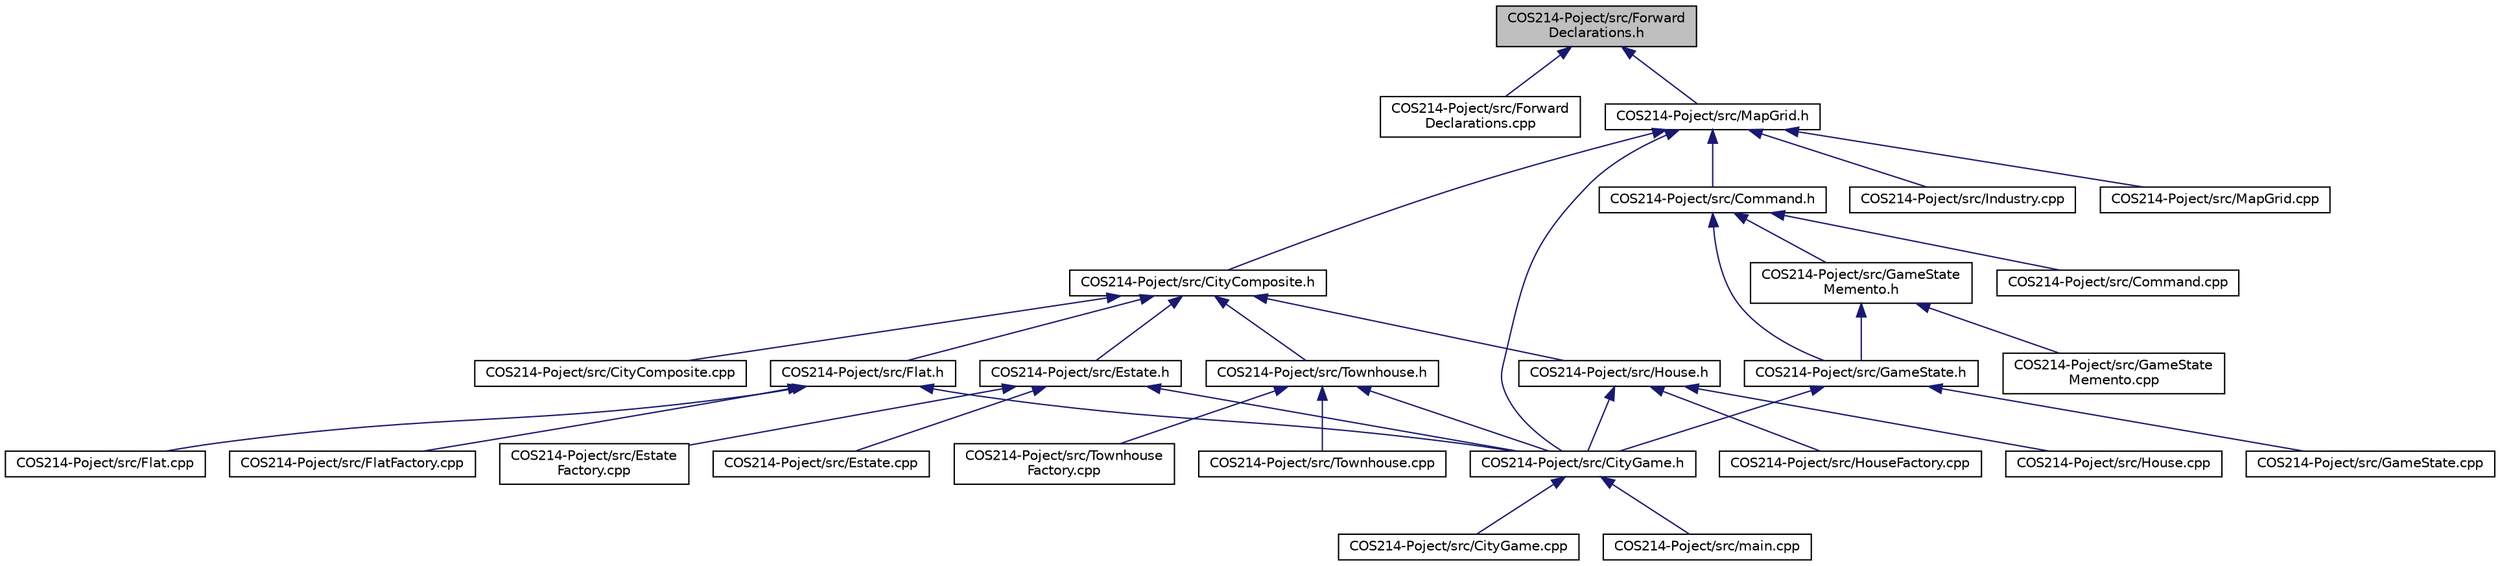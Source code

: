 digraph "COS214-Poject/src/ForwardDeclarations.h"
{
 // LATEX_PDF_SIZE
  edge [fontname="Helvetica",fontsize="10",labelfontname="Helvetica",labelfontsize="10"];
  node [fontname="Helvetica",fontsize="10",shape=record];
  Node1 [label="COS214-Poject/src/Forward\lDeclarations.h",height=0.2,width=0.4,color="black", fillcolor="grey75", style="filled", fontcolor="black",tooltip=" "];
  Node1 -> Node2 [dir="back",color="midnightblue",fontsize="10",style="solid"];
  Node2 [label="COS214-Poject/src/Forward\lDeclarations.cpp",height=0.2,width=0.4,color="black", fillcolor="white", style="filled",URL="$ForwardDeclarations_8cpp.html",tooltip=" "];
  Node1 -> Node3 [dir="back",color="midnightblue",fontsize="10",style="solid"];
  Node3 [label="COS214-Poject/src/MapGrid.h",height=0.2,width=0.4,color="black", fillcolor="white", style="filled",URL="$MapGrid_8h.html",tooltip=" "];
  Node3 -> Node4 [dir="back",color="midnightblue",fontsize="10",style="solid"];
  Node4 [label="COS214-Poject/src/CityComposite.h",height=0.2,width=0.4,color="black", fillcolor="white", style="filled",URL="$CityComposite_8h.html",tooltip="Defines the CityComposite class, which represents a composite structure containing multiple city zone..."];
  Node4 -> Node5 [dir="back",color="midnightblue",fontsize="10",style="solid"];
  Node5 [label="COS214-Poject/src/CityComposite.cpp",height=0.2,width=0.4,color="black", fillcolor="white", style="filled",URL="$CityComposite_8cpp.html",tooltip="Implementation of the CityComposite class, which manages zones, happiness, and tax adjustments for th..."];
  Node4 -> Node6 [dir="back",color="midnightblue",fontsize="10",style="solid"];
  Node6 [label="COS214-Poject/src/Estate.h",height=0.2,width=0.4,color="black", fillcolor="white", style="filled",URL="$Estate_8h.html",tooltip=" "];
  Node6 -> Node7 [dir="back",color="midnightblue",fontsize="10",style="solid"];
  Node7 [label="COS214-Poject/src/CityGame.h",height=0.2,width=0.4,color="black", fillcolor="white", style="filled",URL="$CityGame_8h.html",tooltip=" "];
  Node7 -> Node8 [dir="back",color="midnightblue",fontsize="10",style="solid"];
  Node8 [label="COS214-Poject/src/CityGame.cpp",height=0.2,width=0.4,color="black", fillcolor="white", style="filled",URL="$CityGame_8cpp.html",tooltip=" "];
  Node7 -> Node9 [dir="back",color="midnightblue",fontsize="10",style="solid"];
  Node9 [label="COS214-Poject/src/main.cpp",height=0.2,width=0.4,color="black", fillcolor="white", style="filled",URL="$main_8cpp.html",tooltip=" "];
  Node6 -> Node10 [dir="back",color="midnightblue",fontsize="10",style="solid"];
  Node10 [label="COS214-Poject/src/Estate.cpp",height=0.2,width=0.4,color="black", fillcolor="white", style="filled",URL="$Estate_8cpp.html",tooltip=" "];
  Node6 -> Node11 [dir="back",color="midnightblue",fontsize="10",style="solid"];
  Node11 [label="COS214-Poject/src/Estate\lFactory.cpp",height=0.2,width=0.4,color="black", fillcolor="white", style="filled",URL="$EstateFactory_8cpp.html",tooltip=" "];
  Node4 -> Node12 [dir="back",color="midnightblue",fontsize="10",style="solid"];
  Node12 [label="COS214-Poject/src/Flat.h",height=0.2,width=0.4,color="black", fillcolor="white", style="filled",URL="$Flat_8h.html",tooltip=" "];
  Node12 -> Node7 [dir="back",color="midnightblue",fontsize="10",style="solid"];
  Node12 -> Node13 [dir="back",color="midnightblue",fontsize="10",style="solid"];
  Node13 [label="COS214-Poject/src/Flat.cpp",height=0.2,width=0.4,color="black", fillcolor="white", style="filled",URL="$Flat_8cpp.html",tooltip=" "];
  Node12 -> Node14 [dir="back",color="midnightblue",fontsize="10",style="solid"];
  Node14 [label="COS214-Poject/src/FlatFactory.cpp",height=0.2,width=0.4,color="black", fillcolor="white", style="filled",URL="$FlatFactory_8cpp.html",tooltip=" "];
  Node4 -> Node15 [dir="back",color="midnightblue",fontsize="10",style="solid"];
  Node15 [label="COS214-Poject/src/House.h",height=0.2,width=0.4,color="black", fillcolor="white", style="filled",URL="$House_8h.html",tooltip="Header file for the House class, representing a residential building."];
  Node15 -> Node7 [dir="back",color="midnightblue",fontsize="10",style="solid"];
  Node15 -> Node16 [dir="back",color="midnightblue",fontsize="10",style="solid"];
  Node16 [label="COS214-Poject/src/House.cpp",height=0.2,width=0.4,color="black", fillcolor="white", style="filled",URL="$House_8cpp.html",tooltip=" "];
  Node15 -> Node17 [dir="back",color="midnightblue",fontsize="10",style="solid"];
  Node17 [label="COS214-Poject/src/HouseFactory.cpp",height=0.2,width=0.4,color="black", fillcolor="white", style="filled",URL="$HouseFactory_8cpp.html",tooltip=" "];
  Node4 -> Node18 [dir="back",color="midnightblue",fontsize="10",style="solid"];
  Node18 [label="COS214-Poject/src/Townhouse.h",height=0.2,width=0.4,color="black", fillcolor="white", style="filled",URL="$Townhouse_8h.html",tooltip=" "];
  Node18 -> Node7 [dir="back",color="midnightblue",fontsize="10",style="solid"];
  Node18 -> Node19 [dir="back",color="midnightblue",fontsize="10",style="solid"];
  Node19 [label="COS214-Poject/src/Townhouse.cpp",height=0.2,width=0.4,color="black", fillcolor="white", style="filled",URL="$Townhouse_8cpp.html",tooltip=" "];
  Node18 -> Node20 [dir="back",color="midnightblue",fontsize="10",style="solid"];
  Node20 [label="COS214-Poject/src/Townhouse\lFactory.cpp",height=0.2,width=0.4,color="black", fillcolor="white", style="filled",URL="$TownhouseFactory_8cpp.html",tooltip=" "];
  Node3 -> Node7 [dir="back",color="midnightblue",fontsize="10",style="solid"];
  Node3 -> Node21 [dir="back",color="midnightblue",fontsize="10",style="solid"];
  Node21 [label="COS214-Poject/src/Command.h",height=0.2,width=0.4,color="black", fillcolor="white", style="filled",URL="$Command_8h.html",tooltip=" "];
  Node21 -> Node22 [dir="back",color="midnightblue",fontsize="10",style="solid"];
  Node22 [label="COS214-Poject/src/Command.cpp",height=0.2,width=0.4,color="black", fillcolor="white", style="filled",URL="$Command_8cpp.html",tooltip="Implementation of the Command interface and its concrete classes for executing and undoing actions on..."];
  Node21 -> Node23 [dir="back",color="midnightblue",fontsize="10",style="solid"];
  Node23 [label="COS214-Poject/src/GameState.h",height=0.2,width=0.4,color="black", fillcolor="white", style="filled",URL="$GameState_8h.html",tooltip=" "];
  Node23 -> Node7 [dir="back",color="midnightblue",fontsize="10",style="solid"];
  Node23 -> Node24 [dir="back",color="midnightblue",fontsize="10",style="solid"];
  Node24 [label="COS214-Poject/src/GameState.cpp",height=0.2,width=0.4,color="black", fillcolor="white", style="filled",URL="$GameState_8cpp.html",tooltip="Implementation of the GameState class for managing game states and command history."];
  Node21 -> Node25 [dir="back",color="midnightblue",fontsize="10",style="solid"];
  Node25 [label="COS214-Poject/src/GameState\lMemento.h",height=0.2,width=0.4,color="black", fillcolor="white", style="filled",URL="$GameStateMemento_8h.html",tooltip=" "];
  Node25 -> Node23 [dir="back",color="midnightblue",fontsize="10",style="solid"];
  Node25 -> Node26 [dir="back",color="midnightblue",fontsize="10",style="solid"];
  Node26 [label="COS214-Poject/src/GameState\lMemento.cpp",height=0.2,width=0.4,color="black", fillcolor="white", style="filled",URL="$GameStateMemento_8cpp.html",tooltip=" "];
  Node3 -> Node27 [dir="back",color="midnightblue",fontsize="10",style="solid"];
  Node27 [label="COS214-Poject/src/Industry.cpp",height=0.2,width=0.4,color="black", fillcolor="white", style="filled",URL="$Industry_8cpp.html",tooltip=" "];
  Node3 -> Node28 [dir="back",color="midnightblue",fontsize="10",style="solid"];
  Node28 [label="COS214-Poject/src/MapGrid.cpp",height=0.2,width=0.4,color="black", fillcolor="white", style="filled",URL="$MapGrid_8cpp.html",tooltip=" "];
}
